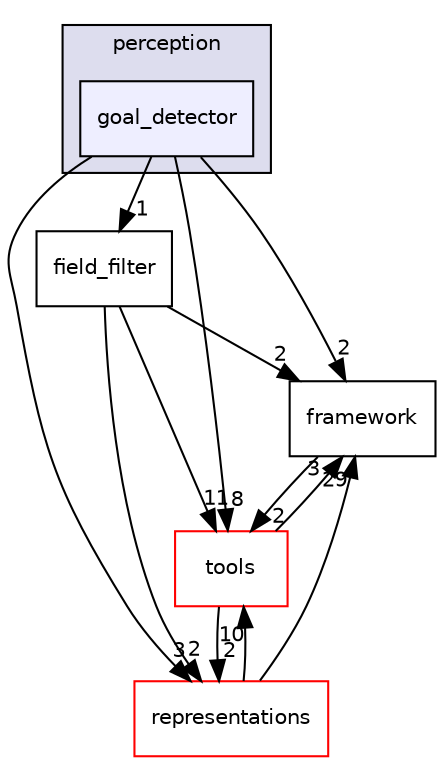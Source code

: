 digraph "source/dnt/modules/perception/goal_detector" {
  compound=true
  node [ fontsize="10", fontname="Helvetica"];
  edge [ labelfontsize="10", labelfontname="Helvetica"];
  subgraph clusterdir_901e1d06eca60fab0c757859e00e84e9 {
    graph [ bgcolor="#ddddee", pencolor="black", label="perception" fontname="Helvetica", fontsize="10", URL="dir_901e1d06eca60fab0c757859e00e84e9.html"]
  dir_ca7a2f57a6e89cef0423931df809a52f [shape=box, label="goal_detector", style="filled", fillcolor="#eeeeff", pencolor="black", URL="dir_ca7a2f57a6e89cef0423931df809a52f.html"];
  }
  dir_d108a8a52eeac75b0e597769f03f48e5 [shape=box label="framework" URL="dir_d108a8a52eeac75b0e597769f03f48e5.html"];
  dir_5d0042f909018ce5a6e6ef6ccdf4504c [shape=box label="tools" fillcolor="white" style="filled" color="red" URL="dir_5d0042f909018ce5a6e6ef6ccdf4504c.html"];
  dir_ffe3ad53f1ced0e013eef8ad4adffcb5 [shape=box label="representations" fillcolor="white" style="filled" color="red" URL="dir_ffe3ad53f1ced0e013eef8ad4adffcb5.html"];
  dir_52e36e24a78e87e1a35ec4ad3766ae36 [shape=box label="field_filter" URL="dir_52e36e24a78e87e1a35ec4ad3766ae36.html"];
  dir_d108a8a52eeac75b0e597769f03f48e5->dir_5d0042f909018ce5a6e6ef6ccdf4504c [headlabel="2", labeldistance=1.5 headhref="dir_000003_000037.html"];
  dir_ca7a2f57a6e89cef0423931df809a52f->dir_d108a8a52eeac75b0e597769f03f48e5 [headlabel="2", labeldistance=1.5 headhref="dir_000024_000003.html"];
  dir_ca7a2f57a6e89cef0423931df809a52f->dir_5d0042f909018ce5a6e6ef6ccdf4504c [headlabel="8", labeldistance=1.5 headhref="dir_000024_000037.html"];
  dir_ca7a2f57a6e89cef0423931df809a52f->dir_ffe3ad53f1ced0e013eef8ad4adffcb5 [headlabel="3", labeldistance=1.5 headhref="dir_000024_000027.html"];
  dir_ca7a2f57a6e89cef0423931df809a52f->dir_52e36e24a78e87e1a35ec4ad3766ae36 [headlabel="1", labeldistance=1.5 headhref="dir_000024_000023.html"];
  dir_5d0042f909018ce5a6e6ef6ccdf4504c->dir_d108a8a52eeac75b0e597769f03f48e5 [headlabel="3", labeldistance=1.5 headhref="dir_000037_000003.html"];
  dir_5d0042f909018ce5a6e6ef6ccdf4504c->dir_ffe3ad53f1ced0e013eef8ad4adffcb5 [headlabel="2", labeldistance=1.5 headhref="dir_000037_000027.html"];
  dir_ffe3ad53f1ced0e013eef8ad4adffcb5->dir_d108a8a52eeac75b0e597769f03f48e5 [headlabel="29", labeldistance=1.5 headhref="dir_000027_000003.html"];
  dir_ffe3ad53f1ced0e013eef8ad4adffcb5->dir_5d0042f909018ce5a6e6ef6ccdf4504c [headlabel="10", labeldistance=1.5 headhref="dir_000027_000037.html"];
  dir_52e36e24a78e87e1a35ec4ad3766ae36->dir_d108a8a52eeac75b0e597769f03f48e5 [headlabel="2", labeldistance=1.5 headhref="dir_000023_000003.html"];
  dir_52e36e24a78e87e1a35ec4ad3766ae36->dir_5d0042f909018ce5a6e6ef6ccdf4504c [headlabel="11", labeldistance=1.5 headhref="dir_000023_000037.html"];
  dir_52e36e24a78e87e1a35ec4ad3766ae36->dir_ffe3ad53f1ced0e013eef8ad4adffcb5 [headlabel="2", labeldistance=1.5 headhref="dir_000023_000027.html"];
}
